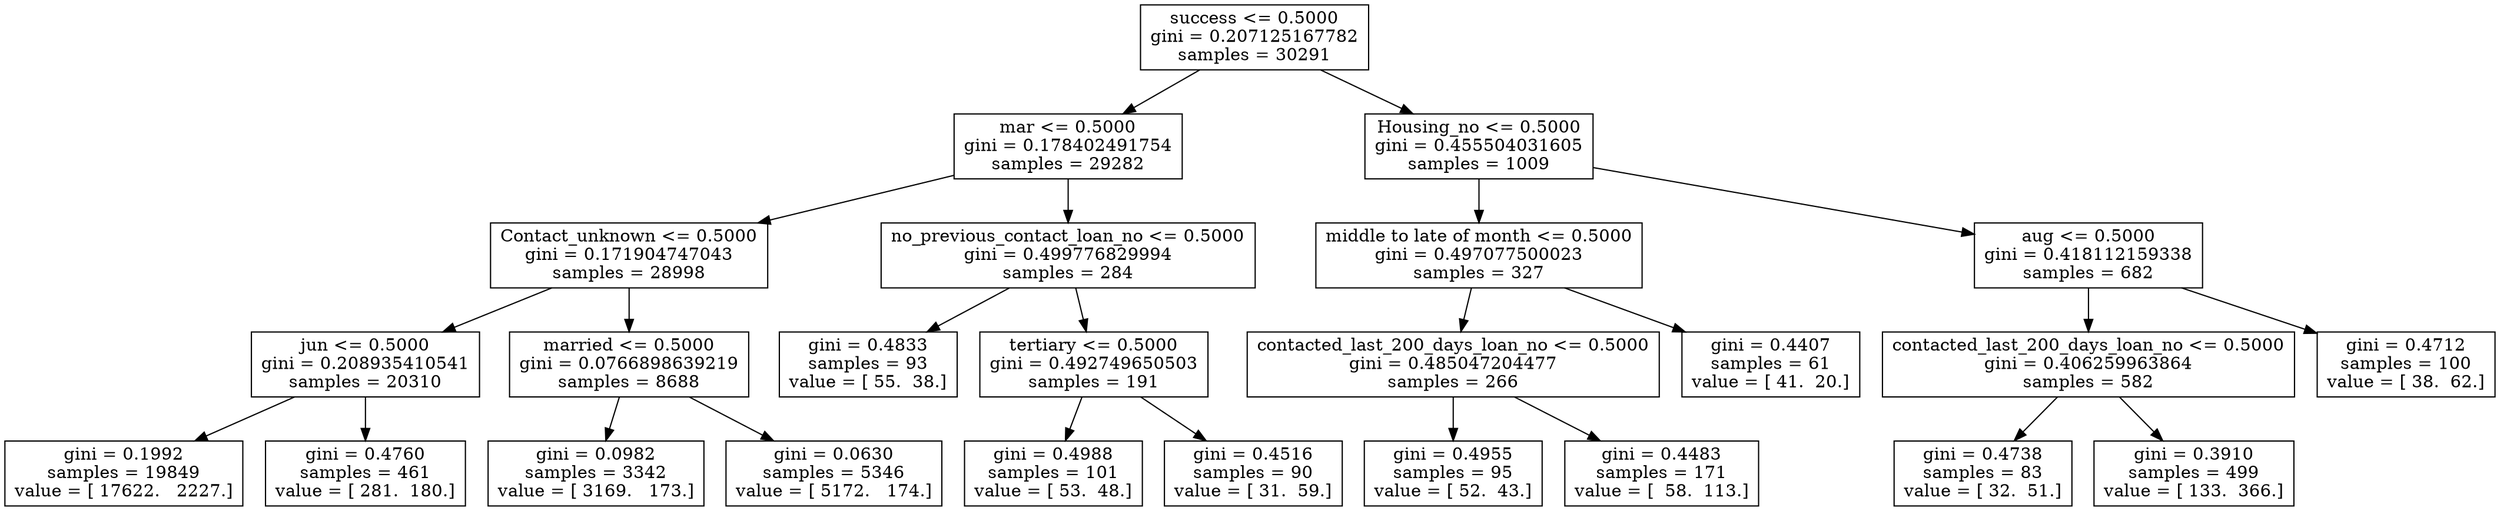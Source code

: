 digraph Tree {
0 [label="success <= 0.5000\ngini = 0.207125167782\nsamples = 30291", shape="box"] ;
1 [label="mar <= 0.5000\ngini = 0.178402491754\nsamples = 29282", shape="box"] ;
0 -> 1 ;
2 [label="Contact_unknown <= 0.5000\ngini = 0.171904747043\nsamples = 28998", shape="box"] ;
1 -> 2 ;
3 [label="jun <= 0.5000\ngini = 0.208935410541\nsamples = 20310", shape="box"] ;
2 -> 3 ;
4 [label="gini = 0.1992\nsamples = 19849\nvalue = [ 17622.   2227.]", shape="box"] ;
3 -> 4 ;
5 [label="gini = 0.4760\nsamples = 461\nvalue = [ 281.  180.]", shape="box"] ;
3 -> 5 ;
6 [label="married <= 0.5000\ngini = 0.0766898639219\nsamples = 8688", shape="box"] ;
2 -> 6 ;
7 [label="gini = 0.0982\nsamples = 3342\nvalue = [ 3169.   173.]", shape="box"] ;
6 -> 7 ;
8 [label="gini = 0.0630\nsamples = 5346\nvalue = [ 5172.   174.]", shape="box"] ;
6 -> 8 ;
9 [label="no_previous_contact_loan_no <= 0.5000\ngini = 0.499776829994\nsamples = 284", shape="box"] ;
1 -> 9 ;
10 [label="gini = 0.4833\nsamples = 93\nvalue = [ 55.  38.]", shape="box"] ;
9 -> 10 ;
11 [label="tertiary <= 0.5000\ngini = 0.492749650503\nsamples = 191", shape="box"] ;
9 -> 11 ;
12 [label="gini = 0.4988\nsamples = 101\nvalue = [ 53.  48.]", shape="box"] ;
11 -> 12 ;
13 [label="gini = 0.4516\nsamples = 90\nvalue = [ 31.  59.]", shape="box"] ;
11 -> 13 ;
14 [label="Housing_no <= 0.5000\ngini = 0.455504031605\nsamples = 1009", shape="box"] ;
0 -> 14 ;
15 [label="middle to late of month <= 0.5000\ngini = 0.497077500023\nsamples = 327", shape="box"] ;
14 -> 15 ;
16 [label="contacted_last_200_days_loan_no <= 0.5000\ngini = 0.485047204477\nsamples = 266", shape="box"] ;
15 -> 16 ;
17 [label="gini = 0.4955\nsamples = 95\nvalue = [ 52.  43.]", shape="box"] ;
16 -> 17 ;
18 [label="gini = 0.4483\nsamples = 171\nvalue = [  58.  113.]", shape="box"] ;
16 -> 18 ;
19 [label="gini = 0.4407\nsamples = 61\nvalue = [ 41.  20.]", shape="box"] ;
15 -> 19 ;
20 [label="aug <= 0.5000\ngini = 0.418112159338\nsamples = 682", shape="box"] ;
14 -> 20 ;
21 [label="contacted_last_200_days_loan_no <= 0.5000\ngini = 0.406259963864\nsamples = 582", shape="box"] ;
20 -> 21 ;
22 [label="gini = 0.4738\nsamples = 83\nvalue = [ 32.  51.]", shape="box"] ;
21 -> 22 ;
23 [label="gini = 0.3910\nsamples = 499\nvalue = [ 133.  366.]", shape="box"] ;
21 -> 23 ;
24 [label="gini = 0.4712\nsamples = 100\nvalue = [ 38.  62.]", shape="box"] ;
20 -> 24 ;
}